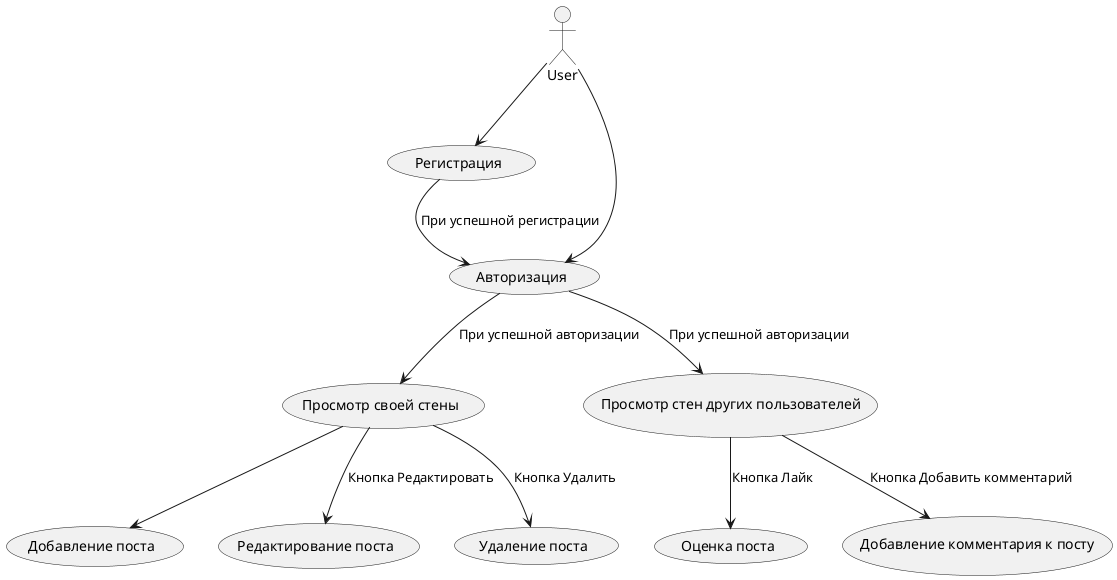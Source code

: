 @startuml context
actor User as User
    User --> (Регистрация)
    User --> (Авторизация)

    (Регистрация) --> (Авторизация) : При успешной регистрации
    (Авторизация) --> (Просмотр своей стены) : При успешной авторизации
    (Авторизация) --> (Просмотр стен других пользователей) : При успешной авторизации
    (Просмотр своей стены) --> (Добавление поста)
    (Просмотр своей стены) --> (Редактирование поста) : Кнопка Редактировать
    (Просмотр своей стены) --> (Удаление поста) : Кнопка Удалить
    (Просмотр стен других пользователей) --> (Оценка поста) : Кнопка Лайк
    (Просмотр стен других пользователей) --> (Добавление комментария к посту) : Кнопка Добавить комментарий
@enduml
